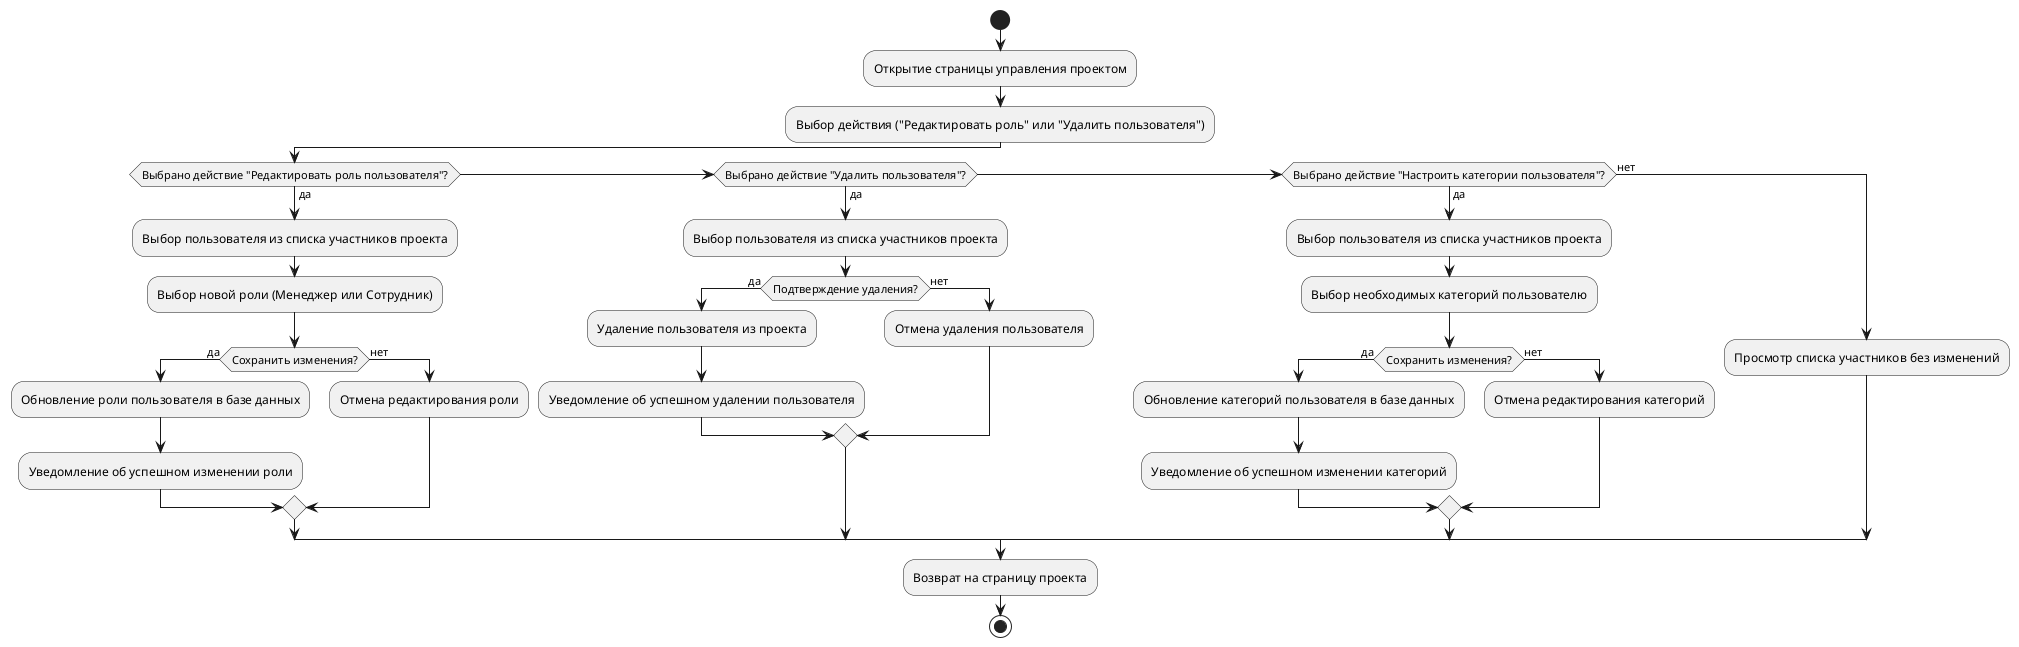 @startuml ManageUsersAD
start

:Открытие страницы управления проектом;
:Выбор действия ("Редактировать роль" или "Удалить пользователя");

if (Выбрано действие "Редактировать роль пользователя"?) then (да)
    :Выбор пользователя из списка участников проекта;
    :Выбор новой роли (Менеджер или Сотрудник);

    if (Сохранить изменения?) then (да)
        :Обновление роли пользователя в базе данных;
        :Уведомление об успешном изменении роли;
    else (нет)
        :Отмена редактирования роли;
    endif

elseif (Выбрано действие "Удалить пользователя"?) then (да)
    :Выбор пользователя из списка участников проекта;

    if (Подтверждение удаления?) then (да)
        :Удаление пользователя из проекта;
        :Уведомление об успешном удалении пользователя;
    else (нет)
        :Отмена удаления пользователя;
    endif
else if (Выбрано действие "Настроить категории пользователя"?) then (да)
    :Выбор пользователя из списка участников проекта;
    :Выбор необходимых категорий пользователю;

    if (Сохранить изменения?) then (да)
        :Обновление категорий пользователя в базе данных;
        :Уведомление об успешном изменении категорий;
    else (нет)
        :Отмена редактирования категорий;
    endif    

else (нет)
    :Просмотр списка участников без изменений;
endif

:Возврат на страницу проекта;
stop
@enduml